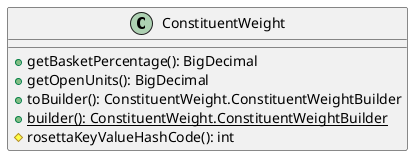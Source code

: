 @startuml

    class ConstituentWeight [[ConstituentWeight.html]] {
        +getBasketPercentage(): BigDecimal
        +getOpenUnits(): BigDecimal
        +toBuilder(): ConstituentWeight.ConstituentWeightBuilder
        {static} +builder(): ConstituentWeight.ConstituentWeightBuilder
        #rosettaKeyValueHashCode(): int
    }

@enduml
